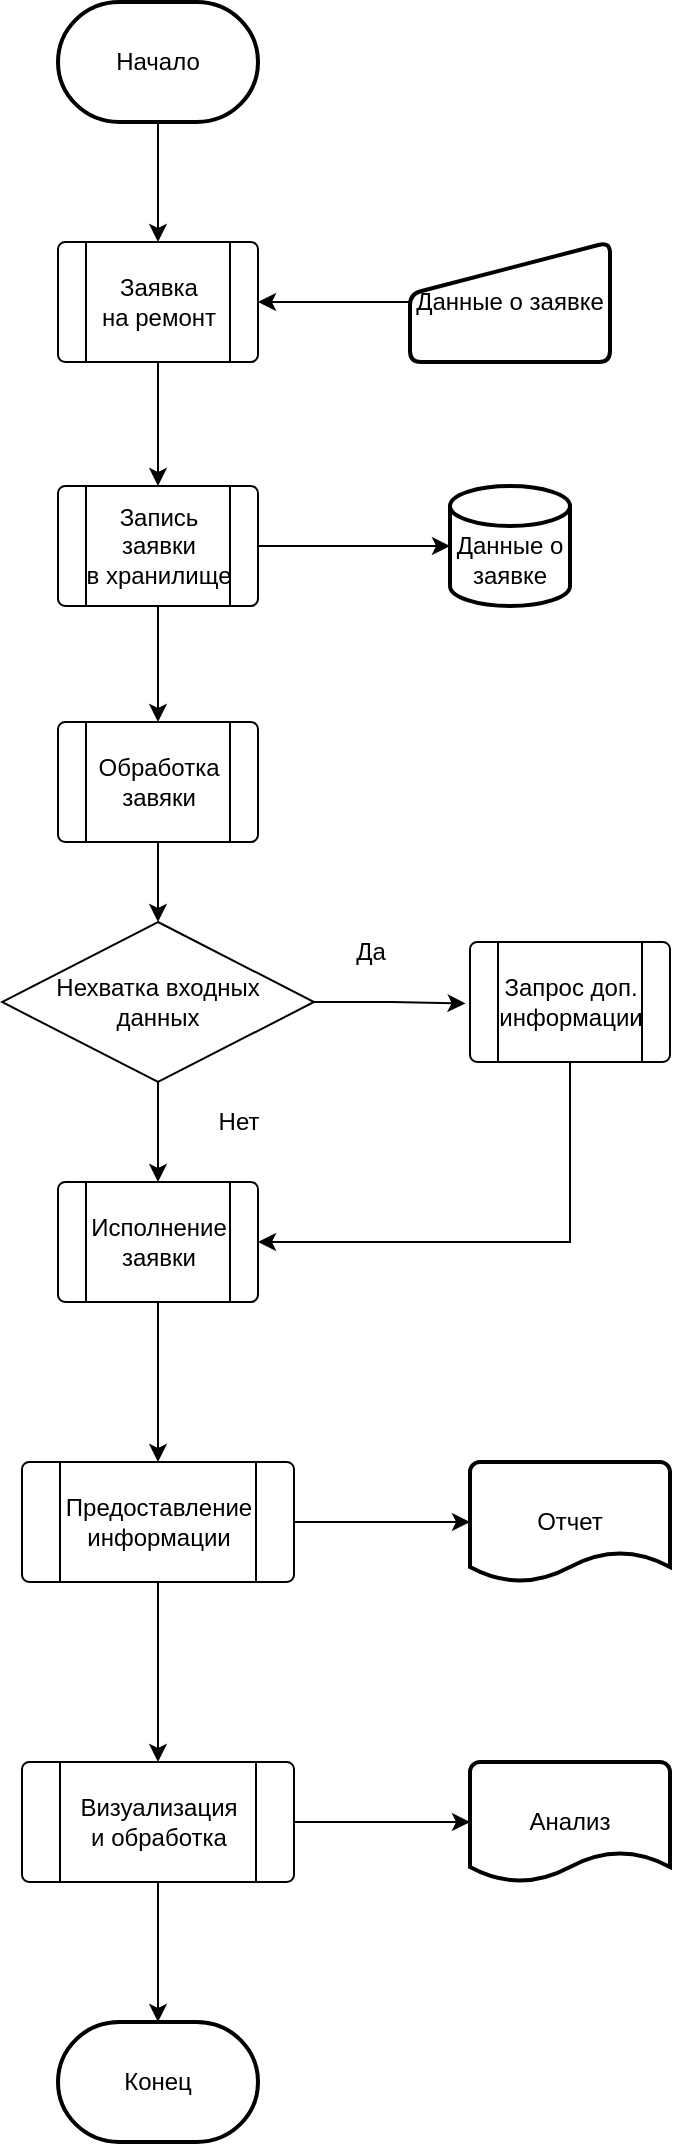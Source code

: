 <mxfile version="24.7.17">
  <diagram id="prtHgNgQTEPvFCAcTncT" name="Page-1">
    <mxGraphModel dx="786" dy="673" grid="1" gridSize="10" guides="1" tooltips="1" connect="1" arrows="1" fold="1" page="1" pageScale="1" pageWidth="827" pageHeight="1169" math="0" shadow="0">
      <root>
        <mxCell id="0" />
        <mxCell id="1" parent="0" />
        <mxCell id="2WOh0KWyZ4aEVbhR7mJW-26" style="edgeStyle=orthogonalEdgeStyle;rounded=0;orthogonalLoop=1;jettySize=auto;html=1;entryX=0.5;entryY=0;entryDx=0;entryDy=0;" parent="1" source="2WOh0KWyZ4aEVbhR7mJW-3" target="2WOh0KWyZ4aEVbhR7mJW-4" edge="1">
          <mxGeometry relative="1" as="geometry" />
        </mxCell>
        <mxCell id="2WOh0KWyZ4aEVbhR7mJW-3" value="Начало" style="strokeWidth=2;html=1;shape=mxgraph.flowchart.terminator;whiteSpace=wrap;" parent="1" vertex="1">
          <mxGeometry x="364" y="40" width="100" height="60" as="geometry" />
        </mxCell>
        <mxCell id="2WOh0KWyZ4aEVbhR7mJW-29" style="edgeStyle=orthogonalEdgeStyle;rounded=0;orthogonalLoop=1;jettySize=auto;html=1;" parent="1" source="2WOh0KWyZ4aEVbhR7mJW-4" target="2WOh0KWyZ4aEVbhR7mJW-8" edge="1">
          <mxGeometry relative="1" as="geometry" />
        </mxCell>
        <mxCell id="2WOh0KWyZ4aEVbhR7mJW-4" value="" style="verticalLabelPosition=bottom;verticalAlign=top;html=1;shape=process;whiteSpace=wrap;rounded=1;size=0.14;arcSize=6;" parent="1" vertex="1">
          <mxGeometry x="364" y="160" width="100" height="60" as="geometry" />
        </mxCell>
        <mxCell id="2WOh0KWyZ4aEVbhR7mJW-5" value="Заявка&lt;br&gt;на ремонт" style="text;html=1;align=center;verticalAlign=middle;resizable=0;points=[];autosize=1;strokeColor=none;fillColor=none;" parent="1" vertex="1">
          <mxGeometry x="374" y="170" width="80" height="40" as="geometry" />
        </mxCell>
        <mxCell id="2WOh0KWyZ4aEVbhR7mJW-27" style="edgeStyle=orthogonalEdgeStyle;rounded=0;orthogonalLoop=1;jettySize=auto;html=1;entryX=1;entryY=0.5;entryDx=0;entryDy=0;" parent="1" source="2WOh0KWyZ4aEVbhR7mJW-6" target="2WOh0KWyZ4aEVbhR7mJW-4" edge="1">
          <mxGeometry relative="1" as="geometry" />
        </mxCell>
        <mxCell id="2WOh0KWyZ4aEVbhR7mJW-6" value="Данные о заявке" style="html=1;strokeWidth=2;shape=manualInput;whiteSpace=wrap;rounded=1;size=26;arcSize=11;" parent="1" vertex="1">
          <mxGeometry x="540" y="160" width="100" height="60" as="geometry" />
        </mxCell>
        <mxCell id="2WOh0KWyZ4aEVbhR7mJW-7" value="" style="verticalLabelPosition=bottom;verticalAlign=top;html=1;shape=process;whiteSpace=wrap;rounded=1;size=0.14;arcSize=6;" parent="1" vertex="1">
          <mxGeometry x="364" y="282" width="100" height="60" as="geometry" />
        </mxCell>
        <mxCell id="2WOh0KWyZ4aEVbhR7mJW-30" style="edgeStyle=orthogonalEdgeStyle;rounded=0;orthogonalLoop=1;jettySize=auto;html=1;entryX=0.5;entryY=0;entryDx=0;entryDy=0;" parent="1" source="2WOh0KWyZ4aEVbhR7mJW-8" target="2WOh0KWyZ4aEVbhR7mJW-10" edge="1">
          <mxGeometry relative="1" as="geometry" />
        </mxCell>
        <mxCell id="cXvkicV05TxUOs8z8IaQ-3" value="" style="edgeStyle=orthogonalEdgeStyle;rounded=0;orthogonalLoop=1;jettySize=auto;html=1;" edge="1" parent="1" source="2WOh0KWyZ4aEVbhR7mJW-8" target="2WOh0KWyZ4aEVbhR7mJW-9">
          <mxGeometry relative="1" as="geometry" />
        </mxCell>
        <mxCell id="2WOh0KWyZ4aEVbhR7mJW-8" value="Запись&lt;br&gt;заявки&lt;br&gt;в хранилище" style="text;html=1;align=center;verticalAlign=middle;resizable=0;points=[];autosize=1;strokeColor=none;fillColor=none;" parent="1" vertex="1">
          <mxGeometry x="364" y="282" width="100" height="60" as="geometry" />
        </mxCell>
        <mxCell id="2WOh0KWyZ4aEVbhR7mJW-9" value="&lt;br&gt;Данные о заявке" style="strokeWidth=2;html=1;shape=mxgraph.flowchart.database;whiteSpace=wrap;" parent="1" vertex="1">
          <mxGeometry x="560" y="282" width="60" height="60" as="geometry" />
        </mxCell>
        <mxCell id="2WOh0KWyZ4aEVbhR7mJW-31" style="edgeStyle=orthogonalEdgeStyle;rounded=0;orthogonalLoop=1;jettySize=auto;html=1;" parent="1" source="2WOh0KWyZ4aEVbhR7mJW-10" target="2WOh0KWyZ4aEVbhR7mJW-12" edge="1">
          <mxGeometry relative="1" as="geometry" />
        </mxCell>
        <mxCell id="2WOh0KWyZ4aEVbhR7mJW-10" value="" style="verticalLabelPosition=bottom;verticalAlign=top;html=1;shape=process;whiteSpace=wrap;rounded=1;size=0.14;arcSize=6;" parent="1" vertex="1">
          <mxGeometry x="364" y="400" width="100" height="60" as="geometry" />
        </mxCell>
        <mxCell id="2WOh0KWyZ4aEVbhR7mJW-11" value="Обработка&lt;br&gt;завяки" style="text;html=1;align=center;verticalAlign=middle;resizable=0;points=[];autosize=1;strokeColor=none;fillColor=none;" parent="1" vertex="1">
          <mxGeometry x="374" y="410" width="80" height="40" as="geometry" />
        </mxCell>
        <mxCell id="2WOh0KWyZ4aEVbhR7mJW-33" style="edgeStyle=orthogonalEdgeStyle;rounded=0;orthogonalLoop=1;jettySize=auto;html=1;entryX=0.5;entryY=0;entryDx=0;entryDy=0;" parent="1" source="2WOh0KWyZ4aEVbhR7mJW-12" target="2WOh0KWyZ4aEVbhR7mJW-15" edge="1">
          <mxGeometry relative="1" as="geometry" />
        </mxCell>
        <mxCell id="2WOh0KWyZ4aEVbhR7mJW-12" value="Нехватка входных &lt;br&gt;данных" style="rhombus;whiteSpace=wrap;html=1;" parent="1" vertex="1">
          <mxGeometry x="336" y="500" width="156" height="80" as="geometry" />
        </mxCell>
        <mxCell id="2WOh0KWyZ4aEVbhR7mJW-37" style="edgeStyle=orthogonalEdgeStyle;rounded=0;orthogonalLoop=1;jettySize=auto;html=1;entryX=1;entryY=0.5;entryDx=0;entryDy=0;" parent="1" source="2WOh0KWyZ4aEVbhR7mJW-13" target="2WOh0KWyZ4aEVbhR7mJW-15" edge="1">
          <mxGeometry relative="1" as="geometry">
            <Array as="points">
              <mxPoint x="620" y="660" />
            </Array>
          </mxGeometry>
        </mxCell>
        <mxCell id="2WOh0KWyZ4aEVbhR7mJW-13" value="" style="verticalLabelPosition=bottom;verticalAlign=top;html=1;shape=process;whiteSpace=wrap;rounded=1;size=0.14;arcSize=6;" parent="1" vertex="1">
          <mxGeometry x="570" y="510" width="100" height="60" as="geometry" />
        </mxCell>
        <mxCell id="2WOh0KWyZ4aEVbhR7mJW-14" value="Запрос доп.&lt;br&gt;информации" style="text;html=1;align=center;verticalAlign=middle;resizable=0;points=[];autosize=1;strokeColor=none;fillColor=none;" parent="1" vertex="1">
          <mxGeometry x="570" y="520" width="100" height="40" as="geometry" />
        </mxCell>
        <mxCell id="2WOh0KWyZ4aEVbhR7mJW-38" style="edgeStyle=orthogonalEdgeStyle;rounded=0;orthogonalLoop=1;jettySize=auto;html=1;entryX=0.5;entryY=0;entryDx=0;entryDy=0;" parent="1" source="2WOh0KWyZ4aEVbhR7mJW-15" target="2WOh0KWyZ4aEVbhR7mJW-17" edge="1">
          <mxGeometry relative="1" as="geometry" />
        </mxCell>
        <mxCell id="2WOh0KWyZ4aEVbhR7mJW-15" value="" style="verticalLabelPosition=bottom;verticalAlign=top;html=1;shape=process;whiteSpace=wrap;rounded=1;size=0.14;arcSize=6;" parent="1" vertex="1">
          <mxGeometry x="364" y="630" width="100" height="60" as="geometry" />
        </mxCell>
        <mxCell id="2WOh0KWyZ4aEVbhR7mJW-16" value="Исполнение&lt;br&gt;заявки" style="text;html=1;align=center;verticalAlign=middle;resizable=0;points=[];autosize=1;strokeColor=none;fillColor=none;" parent="1" vertex="1">
          <mxGeometry x="369" y="640" width="90" height="40" as="geometry" />
        </mxCell>
        <mxCell id="2WOh0KWyZ4aEVbhR7mJW-39" style="edgeStyle=orthogonalEdgeStyle;rounded=0;orthogonalLoop=1;jettySize=auto;html=1;" parent="1" source="2WOh0KWyZ4aEVbhR7mJW-17" target="2WOh0KWyZ4aEVbhR7mJW-21" edge="1">
          <mxGeometry relative="1" as="geometry" />
        </mxCell>
        <mxCell id="2WOh0KWyZ4aEVbhR7mJW-40" style="edgeStyle=orthogonalEdgeStyle;rounded=0;orthogonalLoop=1;jettySize=auto;html=1;entryX=0.5;entryY=0;entryDx=0;entryDy=0;" parent="1" source="2WOh0KWyZ4aEVbhR7mJW-17" target="2WOh0KWyZ4aEVbhR7mJW-22" edge="1">
          <mxGeometry relative="1" as="geometry" />
        </mxCell>
        <mxCell id="2WOh0KWyZ4aEVbhR7mJW-17" value="" style="verticalLabelPosition=bottom;verticalAlign=top;html=1;shape=process;whiteSpace=wrap;rounded=1;size=0.14;arcSize=6;" parent="1" vertex="1">
          <mxGeometry x="346" y="770" width="136" height="60" as="geometry" />
        </mxCell>
        <mxCell id="2WOh0KWyZ4aEVbhR7mJW-19" value="Предоставление&lt;br&gt;информации" style="text;html=1;align=center;verticalAlign=middle;resizable=0;points=[];autosize=1;strokeColor=none;fillColor=none;" parent="1" vertex="1">
          <mxGeometry x="354" y="780" width="120" height="40" as="geometry" />
        </mxCell>
        <mxCell id="2WOh0KWyZ4aEVbhR7mJW-21" value="Отчет" style="strokeWidth=2;html=1;shape=mxgraph.flowchart.document2;whiteSpace=wrap;size=0.25;" parent="1" vertex="1">
          <mxGeometry x="570" y="770" width="100" height="60" as="geometry" />
        </mxCell>
        <mxCell id="2WOh0KWyZ4aEVbhR7mJW-43" value="" style="edgeStyle=orthogonalEdgeStyle;rounded=0;orthogonalLoop=1;jettySize=auto;html=1;" parent="1" source="2WOh0KWyZ4aEVbhR7mJW-22" target="2WOh0KWyZ4aEVbhR7mJW-25" edge="1">
          <mxGeometry relative="1" as="geometry">
            <Array as="points">
              <mxPoint x="414" y="1020" />
              <mxPoint x="414" y="1020" />
            </Array>
          </mxGeometry>
        </mxCell>
        <mxCell id="2WOh0KWyZ4aEVbhR7mJW-22" value="" style="verticalLabelPosition=bottom;verticalAlign=top;html=1;shape=process;whiteSpace=wrap;rounded=1;size=0.14;arcSize=6;" parent="1" vertex="1">
          <mxGeometry x="346" y="920" width="136" height="60" as="geometry" />
        </mxCell>
        <mxCell id="2WOh0KWyZ4aEVbhR7mJW-23" value="Визуализация&lt;br&gt;и обработка" style="text;html=1;align=center;verticalAlign=middle;resizable=0;points=[];autosize=1;strokeColor=none;fillColor=none;" parent="1" vertex="1">
          <mxGeometry x="364" y="930" width="100" height="40" as="geometry" />
        </mxCell>
        <mxCell id="2WOh0KWyZ4aEVbhR7mJW-24" value="Анализ" style="strokeWidth=2;html=1;shape=mxgraph.flowchart.document2;whiteSpace=wrap;size=0.25;" parent="1" vertex="1">
          <mxGeometry x="570" y="920" width="100" height="60" as="geometry" />
        </mxCell>
        <mxCell id="2WOh0KWyZ4aEVbhR7mJW-25" value="Конец" style="strokeWidth=2;html=1;shape=mxgraph.flowchart.terminator;whiteSpace=wrap;" parent="1" vertex="1">
          <mxGeometry x="364" y="1050" width="100" height="60" as="geometry" />
        </mxCell>
        <mxCell id="2WOh0KWyZ4aEVbhR7mJW-32" style="edgeStyle=orthogonalEdgeStyle;rounded=0;orthogonalLoop=1;jettySize=auto;html=1;entryX=-0.022;entryY=0.519;entryDx=0;entryDy=0;entryPerimeter=0;" parent="1" source="2WOh0KWyZ4aEVbhR7mJW-12" target="2WOh0KWyZ4aEVbhR7mJW-14" edge="1">
          <mxGeometry relative="1" as="geometry" />
        </mxCell>
        <mxCell id="2WOh0KWyZ4aEVbhR7mJW-42" style="edgeStyle=orthogonalEdgeStyle;rounded=0;orthogonalLoop=1;jettySize=auto;html=1;entryX=0;entryY=0.5;entryDx=0;entryDy=0;entryPerimeter=0;" parent="1" source="2WOh0KWyZ4aEVbhR7mJW-22" target="2WOh0KWyZ4aEVbhR7mJW-24" edge="1">
          <mxGeometry relative="1" as="geometry" />
        </mxCell>
        <mxCell id="cXvkicV05TxUOs8z8IaQ-1" value="Да" style="text;html=1;align=center;verticalAlign=middle;resizable=0;points=[];autosize=1;strokeColor=none;fillColor=none;" vertex="1" parent="1">
          <mxGeometry x="500" y="500" width="40" height="30" as="geometry" />
        </mxCell>
        <mxCell id="cXvkicV05TxUOs8z8IaQ-2" value="Нет" style="text;html=1;align=center;verticalAlign=middle;resizable=0;points=[];autosize=1;strokeColor=none;fillColor=none;" vertex="1" parent="1">
          <mxGeometry x="434" y="585" width="40" height="30" as="geometry" />
        </mxCell>
      </root>
    </mxGraphModel>
  </diagram>
</mxfile>
